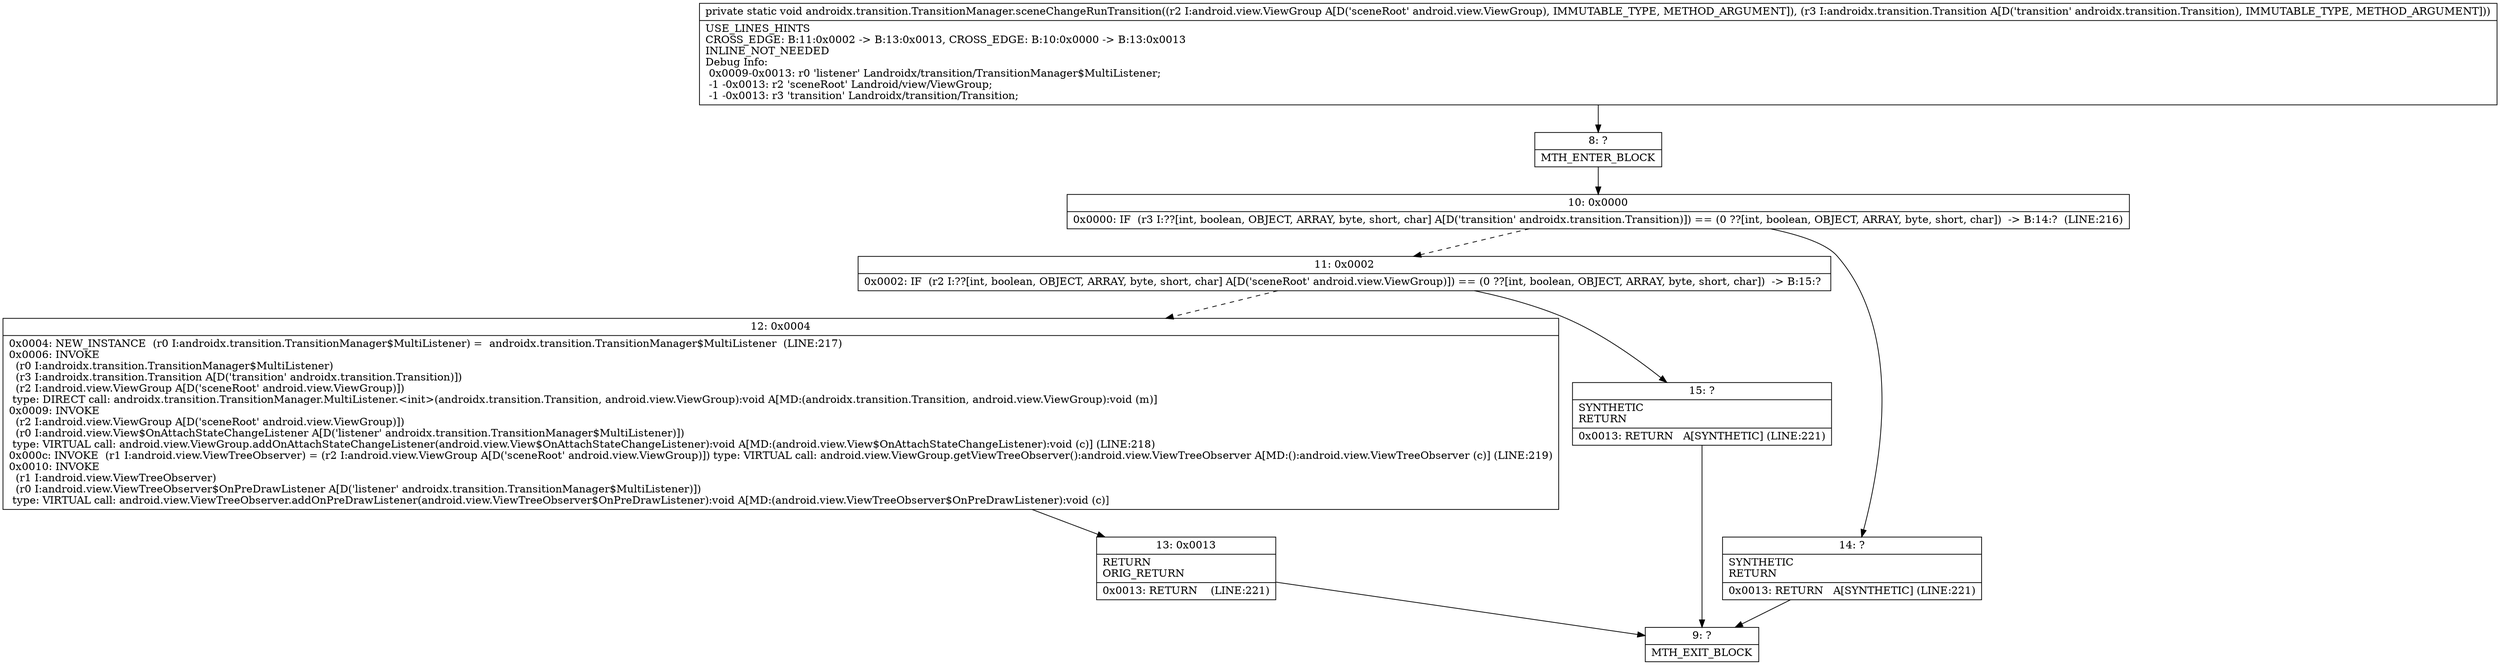 digraph "CFG forandroidx.transition.TransitionManager.sceneChangeRunTransition(Landroid\/view\/ViewGroup;Landroidx\/transition\/Transition;)V" {
Node_8 [shape=record,label="{8\:\ ?|MTH_ENTER_BLOCK\l}"];
Node_10 [shape=record,label="{10\:\ 0x0000|0x0000: IF  (r3 I:??[int, boolean, OBJECT, ARRAY, byte, short, char] A[D('transition' androidx.transition.Transition)]) == (0 ??[int, boolean, OBJECT, ARRAY, byte, short, char])  \-\> B:14:?  (LINE:216)\l}"];
Node_11 [shape=record,label="{11\:\ 0x0002|0x0002: IF  (r2 I:??[int, boolean, OBJECT, ARRAY, byte, short, char] A[D('sceneRoot' android.view.ViewGroup)]) == (0 ??[int, boolean, OBJECT, ARRAY, byte, short, char])  \-\> B:15:? \l}"];
Node_12 [shape=record,label="{12\:\ 0x0004|0x0004: NEW_INSTANCE  (r0 I:androidx.transition.TransitionManager$MultiListener) =  androidx.transition.TransitionManager$MultiListener  (LINE:217)\l0x0006: INVOKE  \l  (r0 I:androidx.transition.TransitionManager$MultiListener)\l  (r3 I:androidx.transition.Transition A[D('transition' androidx.transition.Transition)])\l  (r2 I:android.view.ViewGroup A[D('sceneRoot' android.view.ViewGroup)])\l type: DIRECT call: androidx.transition.TransitionManager.MultiListener.\<init\>(androidx.transition.Transition, android.view.ViewGroup):void A[MD:(androidx.transition.Transition, android.view.ViewGroup):void (m)]\l0x0009: INVOKE  \l  (r2 I:android.view.ViewGroup A[D('sceneRoot' android.view.ViewGroup)])\l  (r0 I:android.view.View$OnAttachStateChangeListener A[D('listener' androidx.transition.TransitionManager$MultiListener)])\l type: VIRTUAL call: android.view.ViewGroup.addOnAttachStateChangeListener(android.view.View$OnAttachStateChangeListener):void A[MD:(android.view.View$OnAttachStateChangeListener):void (c)] (LINE:218)\l0x000c: INVOKE  (r1 I:android.view.ViewTreeObserver) = (r2 I:android.view.ViewGroup A[D('sceneRoot' android.view.ViewGroup)]) type: VIRTUAL call: android.view.ViewGroup.getViewTreeObserver():android.view.ViewTreeObserver A[MD:():android.view.ViewTreeObserver (c)] (LINE:219)\l0x0010: INVOKE  \l  (r1 I:android.view.ViewTreeObserver)\l  (r0 I:android.view.ViewTreeObserver$OnPreDrawListener A[D('listener' androidx.transition.TransitionManager$MultiListener)])\l type: VIRTUAL call: android.view.ViewTreeObserver.addOnPreDrawListener(android.view.ViewTreeObserver$OnPreDrawListener):void A[MD:(android.view.ViewTreeObserver$OnPreDrawListener):void (c)]\l}"];
Node_13 [shape=record,label="{13\:\ 0x0013|RETURN\lORIG_RETURN\l|0x0013: RETURN    (LINE:221)\l}"];
Node_9 [shape=record,label="{9\:\ ?|MTH_EXIT_BLOCK\l}"];
Node_15 [shape=record,label="{15\:\ ?|SYNTHETIC\lRETURN\l|0x0013: RETURN   A[SYNTHETIC] (LINE:221)\l}"];
Node_14 [shape=record,label="{14\:\ ?|SYNTHETIC\lRETURN\l|0x0013: RETURN   A[SYNTHETIC] (LINE:221)\l}"];
MethodNode[shape=record,label="{private static void androidx.transition.TransitionManager.sceneChangeRunTransition((r2 I:android.view.ViewGroup A[D('sceneRoot' android.view.ViewGroup), IMMUTABLE_TYPE, METHOD_ARGUMENT]), (r3 I:androidx.transition.Transition A[D('transition' androidx.transition.Transition), IMMUTABLE_TYPE, METHOD_ARGUMENT]))  | USE_LINES_HINTS\lCROSS_EDGE: B:11:0x0002 \-\> B:13:0x0013, CROSS_EDGE: B:10:0x0000 \-\> B:13:0x0013\lINLINE_NOT_NEEDED\lDebug Info:\l  0x0009\-0x0013: r0 'listener' Landroidx\/transition\/TransitionManager$MultiListener;\l  \-1 \-0x0013: r2 'sceneRoot' Landroid\/view\/ViewGroup;\l  \-1 \-0x0013: r3 'transition' Landroidx\/transition\/Transition;\l}"];
MethodNode -> Node_8;Node_8 -> Node_10;
Node_10 -> Node_11[style=dashed];
Node_10 -> Node_14;
Node_11 -> Node_12[style=dashed];
Node_11 -> Node_15;
Node_12 -> Node_13;
Node_13 -> Node_9;
Node_15 -> Node_9;
Node_14 -> Node_9;
}

